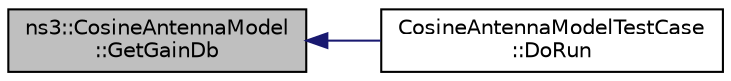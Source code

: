 digraph "ns3::CosineAntennaModel::GetGainDb"
{
  edge [fontname="Helvetica",fontsize="10",labelfontname="Helvetica",labelfontsize="10"];
  node [fontname="Helvetica",fontsize="10",shape=record];
  rankdir="LR";
  Node1 [label="ns3::CosineAntennaModel\l::GetGainDb",height=0.2,width=0.4,color="black", fillcolor="grey75", style="filled", fontcolor="black"];
  Node1 -> Node2 [dir="back",color="midnightblue",fontsize="10",style="solid"];
  Node2 [label="CosineAntennaModelTestCase\l::DoRun",height=0.2,width=0.4,color="black", fillcolor="white", style="filled",URL="$da/d24/classCosineAntennaModelTestCase.html#af5080960707daf23a44d2d68f73187f2",tooltip="Implementation to actually run this TestCase. "];
}
